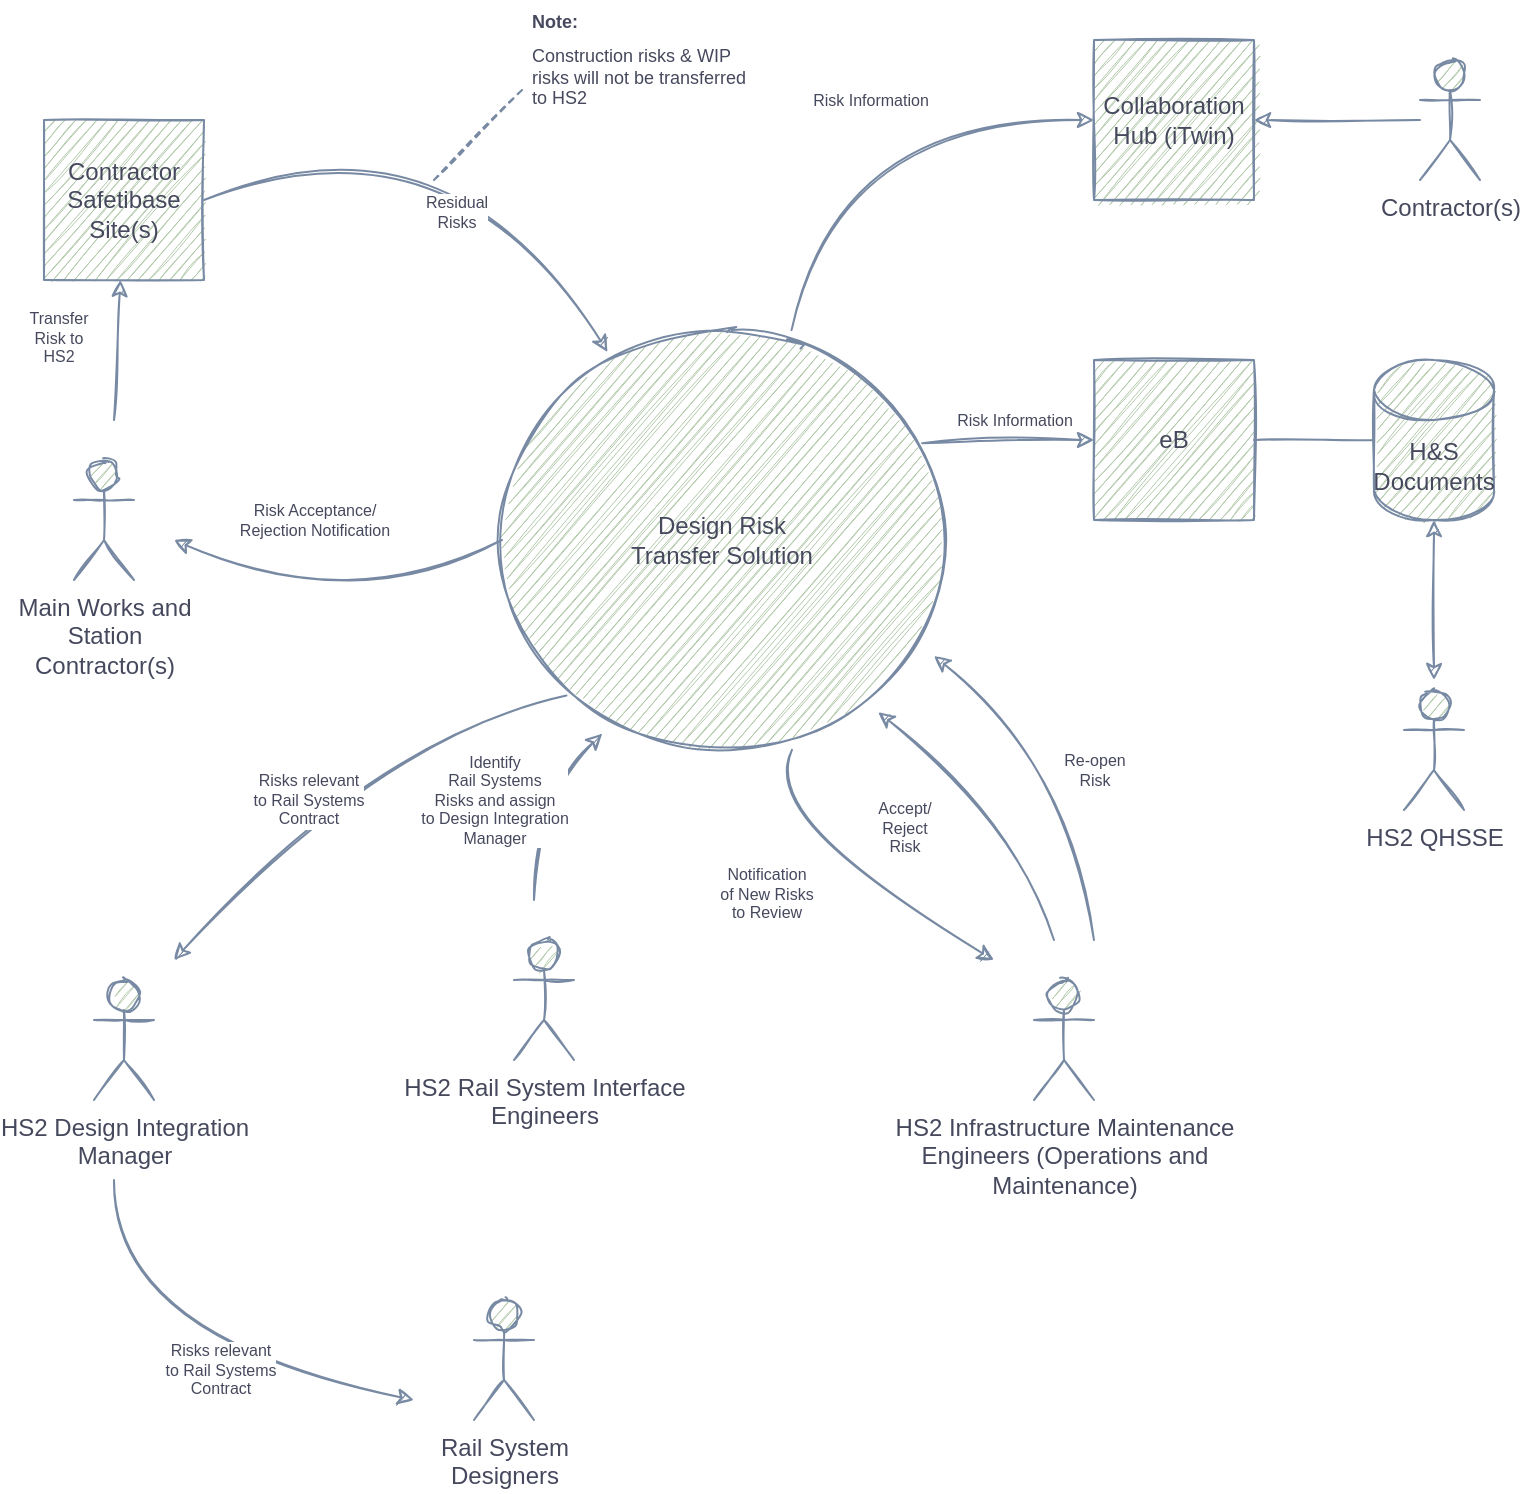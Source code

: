 <mxfile version="16.6.4" type="github" pages="4">
  <diagram id="YRAR-I3iW_ACvrK7R6hZ" name="Context Diagram">
    <mxGraphModel dx="1422" dy="794" grid="1" gridSize="10" guides="1" tooltips="1" connect="1" arrows="1" fold="1" page="1" pageScale="1" pageWidth="827" pageHeight="1169" math="0" shadow="0">
      <root>
        <mxCell id="wFlY0LyXYNupdCXruJlq-0" />
        <mxCell id="wFlY0LyXYNupdCXruJlq-1" parent="wFlY0LyXYNupdCXruJlq-0" />
        <mxCell id="-F3OcQSW__NUDzIldr5I-0" value="eB" style="whiteSpace=wrap;html=1;aspect=fixed;sketch=1;fillColor=#B2C9AB;strokeColor=#788AA3;fontColor=#46495D;" parent="wFlY0LyXYNupdCXruJlq-1" vertex="1">
          <mxGeometry x="580" y="390" width="80" height="80" as="geometry" />
        </mxCell>
        <mxCell id="-F3OcQSW__NUDzIldr5I-1" value="H&amp;amp;S&lt;br&gt;Documents" style="shape=cylinder3;whiteSpace=wrap;html=1;boundedLbl=1;backgroundOutline=1;size=15;sketch=1;fillColor=#B2C9AB;strokeColor=#788AA3;fontColor=#46495D;" parent="wFlY0LyXYNupdCXruJlq-1" vertex="1">
          <mxGeometry x="720" y="390" width="60" height="80" as="geometry" />
        </mxCell>
        <mxCell id="-F3OcQSW__NUDzIldr5I-2" value="" style="endArrow=none;html=1;rounded=0;entryX=1;entryY=0.5;entryDx=0;entryDy=0;exitX=0;exitY=0.5;exitDx=0;exitDy=0;exitPerimeter=0;sketch=1;strokeColor=#788AA3;fontColor=#46495D;" parent="wFlY0LyXYNupdCXruJlq-1" source="-F3OcQSW__NUDzIldr5I-1" target="-F3OcQSW__NUDzIldr5I-0" edge="1">
          <mxGeometry width="50" height="50" relative="1" as="geometry">
            <mxPoint x="370" y="570" as="sourcePoint" />
            <mxPoint x="420" y="520" as="targetPoint" />
          </mxGeometry>
        </mxCell>
        <mxCell id="-F3OcQSW__NUDzIldr5I-3" value="Collaboration Hub (iTwin)" style="whiteSpace=wrap;html=1;aspect=fixed;sketch=1;fillColor=#B2C9AB;strokeColor=#788AA3;fontColor=#46495D;" parent="wFlY0LyXYNupdCXruJlq-1" vertex="1">
          <mxGeometry x="580" y="230" width="80" height="80" as="geometry" />
        </mxCell>
        <mxCell id="-F3OcQSW__NUDzIldr5I-4" value="Contractor Safetibase&lt;br&gt;Site(s)" style="whiteSpace=wrap;html=1;aspect=fixed;sketch=1;fillColor=#B2C9AB;strokeColor=#788AA3;fontColor=#46495D;" parent="wFlY0LyXYNupdCXruJlq-1" vertex="1">
          <mxGeometry x="55" y="270" width="80" height="80" as="geometry" />
        </mxCell>
        <mxCell id="-F3OcQSW__NUDzIldr5I-5" value="Design Risk &lt;br&gt;Transfer Solution" style="ellipse;whiteSpace=wrap;html=1;aspect=fixed;sketch=1;fillColor=#B2C9AB;strokeColor=#788AA3;fontColor=#46495D;" parent="wFlY0LyXYNupdCXruJlq-1" vertex="1">
          <mxGeometry x="284" y="370" width="220" height="220" as="geometry" />
        </mxCell>
        <mxCell id="-F3OcQSW__NUDzIldr5I-6" value="Residual&lt;br style=&quot;font-size: 8px;&quot;&gt;Risks" style="curved=1;endArrow=classic;html=1;rounded=0;exitX=1;exitY=0.5;exitDx=0;exitDy=0;sketch=1;strokeColor=#788AA3;fontColor=#46495D;fontSize=8;" parent="wFlY0LyXYNupdCXruJlq-1" source="-F3OcQSW__NUDzIldr5I-4" target="-F3OcQSW__NUDzIldr5I-5" edge="1">
          <mxGeometry x="-0.189" y="-52" width="50" height="50" relative="1" as="geometry">
            <mxPoint x="370" y="540" as="sourcePoint" />
            <mxPoint x="420" y="490" as="targetPoint" />
            <Array as="points">
              <mxPoint x="260" y="260" />
            </Array>
            <mxPoint as="offset" />
          </mxGeometry>
        </mxCell>
        <mxCell id="-F3OcQSW__NUDzIldr5I-7" value="Risk Acceptance/&lt;br style=&quot;font-size: 8px;&quot;&gt;Rejection Notification" style="curved=1;endArrow=none;html=1;rounded=0;entryX=0;entryY=0.5;entryDx=0;entryDy=0;startArrow=classic;startFill=1;endFill=0;sketch=1;strokeColor=#788AA3;fontColor=#46495D;fontSize=8;" parent="wFlY0LyXYNupdCXruJlq-1" target="-F3OcQSW__NUDzIldr5I-5" edge="1">
          <mxGeometry x="-0.344" y="38" width="50" height="50" relative="1" as="geometry">
            <mxPoint x="120" y="480" as="sourcePoint" />
            <mxPoint x="353.96" y="424" as="targetPoint" />
            <Array as="points">
              <mxPoint x="210" y="520" />
            </Array>
            <mxPoint as="offset" />
          </mxGeometry>
        </mxCell>
        <mxCell id="-F3OcQSW__NUDzIldr5I-9" value="Transfer&lt;br style=&quot;font-size: 8px;&quot;&gt;Risk to&lt;br style=&quot;font-size: 8px;&quot;&gt;HS2" style="endArrow=classic;html=1;rounded=0;sketch=1;strokeColor=#788AA3;fontColor=#46495D;fontSize=8;" parent="wFlY0LyXYNupdCXruJlq-1" target="-F3OcQSW__NUDzIldr5I-4" edge="1">
          <mxGeometry x="0.143" y="30" width="50" height="50" relative="1" as="geometry">
            <mxPoint x="90" y="420" as="sourcePoint" />
            <mxPoint x="420" y="490" as="targetPoint" />
            <mxPoint as="offset" />
          </mxGeometry>
        </mxCell>
        <mxCell id="-F3OcQSW__NUDzIldr5I-11" value="Risk Information" style="curved=1;endArrow=classic;html=1;rounded=0;exitX=0.955;exitY=0.28;exitDx=0;exitDy=0;entryX=0;entryY=0.5;entryDx=0;entryDy=0;exitPerimeter=0;sketch=1;strokeColor=#788AA3;fontColor=#46495D;fontSize=8;" parent="wFlY0LyXYNupdCXruJlq-1" source="-F3OcQSW__NUDzIldr5I-5" target="-F3OcQSW__NUDzIldr5I-0" edge="1">
          <mxGeometry x="0.06" y="10" width="50" height="50" relative="1" as="geometry">
            <mxPoint x="533.87" y="490" as="sourcePoint" />
            <mxPoint x="706.13" y="694" as="targetPoint" />
            <Array as="points">
              <mxPoint x="530" y="430" />
            </Array>
            <mxPoint as="offset" />
          </mxGeometry>
        </mxCell>
        <mxCell id="-F3OcQSW__NUDzIldr5I-12" value="Risk Information" style="curved=1;endArrow=classic;html=1;rounded=0;exitX=0.658;exitY=0.023;exitDx=0;exitDy=0;entryX=0;entryY=0.5;entryDx=0;entryDy=0;exitPerimeter=0;sketch=1;strokeColor=#788AA3;fontColor=#46495D;fontSize=8;" parent="wFlY0LyXYNupdCXruJlq-1" source="-F3OcQSW__NUDzIldr5I-5" target="-F3OcQSW__NUDzIldr5I-3" edge="1">
          <mxGeometry x="0.06" y="10" width="50" height="50" relative="1" as="geometry">
            <mxPoint x="514.0" y="490" as="sourcePoint" />
            <mxPoint x="590" y="440" as="targetPoint" />
            <Array as="points">
              <mxPoint x="450" y="270" />
            </Array>
            <mxPoint as="offset" />
          </mxGeometry>
        </mxCell>
        <mxCell id="-F3OcQSW__NUDzIldr5I-13" value="HS2 Rail System Interface&lt;br&gt;Engineers" style="shape=umlActor;verticalLabelPosition=bottom;verticalAlign=top;html=1;outlineConnect=0;sketch=1;fillColor=#B2C9AB;strokeColor=#788AA3;fontColor=#46495D;" parent="wFlY0LyXYNupdCXruJlq-1" vertex="1">
          <mxGeometry x="290" y="680" width="30" height="60" as="geometry" />
        </mxCell>
        <mxCell id="-F3OcQSW__NUDzIldr5I-14" value="HS2 Infrastructure Maintenance&lt;br&gt;Engineers (Operations and&lt;br&gt;Maintenance)" style="shape=umlActor;verticalLabelPosition=bottom;verticalAlign=top;html=1;outlineConnect=0;sketch=1;fillColor=#B2C9AB;strokeColor=#788AA3;fontColor=#46495D;" parent="wFlY0LyXYNupdCXruJlq-1" vertex="1">
          <mxGeometry x="550" y="700" width="30" height="60" as="geometry" />
        </mxCell>
        <mxCell id="-F3OcQSW__NUDzIldr5I-15" value="Risks relevant&lt;br style=&quot;font-size: 8px;&quot;&gt;to Rail Systems &lt;br style=&quot;font-size: 8px;&quot;&gt;Contract" style="curved=1;endArrow=none;html=1;rounded=0;entryX=0;entryY=1;entryDx=0;entryDy=0;startArrow=classic;startFill=1;endFill=0;sketch=1;strokeColor=#788AA3;fontColor=#46495D;fontSize=8;" parent="wFlY0LyXYNupdCXruJlq-1" target="-F3OcQSW__NUDzIldr5I-5" edge="1">
          <mxGeometry x="-0.155" y="4" width="50" height="50" relative="1" as="geometry">
            <mxPoint x="120" y="690" as="sourcePoint" />
            <mxPoint x="294" y="490" as="targetPoint" />
            <Array as="points">
              <mxPoint x="220" y="580" />
            </Array>
            <mxPoint as="offset" />
          </mxGeometry>
        </mxCell>
        <mxCell id="-F3OcQSW__NUDzIldr5I-16" value="Notification&lt;br style=&quot;font-size: 8px;&quot;&gt;of New Risks&lt;br style=&quot;font-size: 8px;&quot;&gt;to Review" style="curved=1;endArrow=none;html=1;rounded=0;entryX=0.659;entryY=0.977;entryDx=0;entryDy=0;startArrow=classic;startFill=1;endFill=0;entryPerimeter=0;sketch=1;strokeColor=#788AA3;fontColor=#46495D;fontSize=8;" parent="wFlY0LyXYNupdCXruJlq-1" target="-F3OcQSW__NUDzIldr5I-5" edge="1">
          <mxGeometry x="0.287" y="29" width="50" height="50" relative="1" as="geometry">
            <mxPoint x="530" y="690" as="sourcePoint" />
            <mxPoint x="326.218" y="567.782" as="targetPoint" />
            <Array as="points">
              <mxPoint x="410" y="620" />
            </Array>
            <mxPoint as="offset" />
          </mxGeometry>
        </mxCell>
        <mxCell id="-F3OcQSW__NUDzIldr5I-17" value="Accept/&lt;br style=&quot;font-size: 8px;&quot;&gt;Reject&lt;br style=&quot;font-size: 8px;&quot;&gt;Risk" style="curved=1;endArrow=classic;html=1;rounded=0;entryX=0.855;entryY=0.891;entryDx=0;entryDy=0;startArrow=none;startFill=0;endFill=1;entryPerimeter=0;sketch=1;strokeColor=#788AA3;fontColor=#46495D;fontSize=8;" parent="wFlY0LyXYNupdCXruJlq-1" target="-F3OcQSW__NUDzIldr5I-5" edge="1">
          <mxGeometry x="0.378" y="37" width="50" height="50" relative="1" as="geometry">
            <mxPoint x="560" y="680" as="sourcePoint" />
            <mxPoint x="438.98" y="594.94" as="targetPoint" />
            <Array as="points">
              <mxPoint x="540" y="620" />
            </Array>
            <mxPoint as="offset" />
          </mxGeometry>
        </mxCell>
        <mxCell id="-F3OcQSW__NUDzIldr5I-18" value="HS2 QHSSE" style="shape=umlActor;verticalLabelPosition=bottom;verticalAlign=top;html=1;outlineConnect=0;rounded=0;sketch=1;fillColor=#B2C9AB;strokeColor=#788AA3;fontColor=#46495D;" parent="wFlY0LyXYNupdCXruJlq-1" vertex="1">
          <mxGeometry x="735" y="555" width="30" height="60" as="geometry" />
        </mxCell>
        <mxCell id="-F3OcQSW__NUDzIldr5I-19" value="" style="endArrow=classic;startArrow=classic;html=1;rounded=1;curved=0;entryX=0.5;entryY=1;entryDx=0;entryDy=0;entryPerimeter=0;sketch=1;strokeColor=#788AA3;fontColor=#46495D;" parent="wFlY0LyXYNupdCXruJlq-1" target="-F3OcQSW__NUDzIldr5I-1" edge="1">
          <mxGeometry width="50" height="50" relative="1" as="geometry">
            <mxPoint x="750" y="550" as="sourcePoint" />
            <mxPoint x="340" y="530" as="targetPoint" />
          </mxGeometry>
        </mxCell>
        <mxCell id="-F3OcQSW__NUDzIldr5I-20" value="Main Works and&lt;br&gt;Station&lt;br&gt;Contractor(s)" style="shape=umlActor;verticalLabelPosition=bottom;verticalAlign=top;html=1;outlineConnect=0;rounded=0;sketch=1;fillColor=#B2C9AB;strokeColor=#788AA3;fontColor=#46495D;" parent="wFlY0LyXYNupdCXruJlq-1" vertex="1">
          <mxGeometry x="70" y="440" width="30" height="60" as="geometry" />
        </mxCell>
        <mxCell id="-F3OcQSW__NUDzIldr5I-21" value="Re-open&lt;br style=&quot;font-size: 8px;&quot;&gt;Risk" style="curved=1;endArrow=classic;html=1;rounded=0;entryX=0.855;entryY=0.891;entryDx=0;entryDy=0;startArrow=none;startFill=0;endFill=1;entryPerimeter=0;sketch=1;strokeColor=#788AA3;fontColor=#46495D;fontSize=8;" parent="wFlY0LyXYNupdCXruJlq-1" edge="1">
          <mxGeometry x="-0.045" y="-12" width="50" height="50" relative="1" as="geometry">
            <mxPoint x="580" y="680" as="sourcePoint" />
            <mxPoint x="500" y="538" as="targetPoint" />
            <Array as="points">
              <mxPoint x="567.9" y="591.98" />
            </Array>
            <mxPoint as="offset" />
          </mxGeometry>
        </mxCell>
        <mxCell id="-F3OcQSW__NUDzIldr5I-23" value="Contractor(s)" style="shape=umlActor;verticalLabelPosition=bottom;verticalAlign=top;html=1;outlineConnect=0;rounded=0;sketch=1;fontColor=#46495D;strokeColor=#788AA3;fillColor=#B2C9AB;" parent="wFlY0LyXYNupdCXruJlq-1" vertex="1">
          <mxGeometry x="743" y="240" width="30" height="60" as="geometry" />
        </mxCell>
        <mxCell id="-F3OcQSW__NUDzIldr5I-24" value="" style="endArrow=classic;html=1;rounded=1;sketch=1;fontColor=#46495D;strokeColor=#788AA3;fillColor=#B2C9AB;curved=0;entryX=1;entryY=0.5;entryDx=0;entryDy=0;" parent="wFlY0LyXYNupdCXruJlq-1" source="-F3OcQSW__NUDzIldr5I-23" target="-F3OcQSW__NUDzIldr5I-3" edge="1">
          <mxGeometry width="50" height="50" relative="1" as="geometry">
            <mxPoint x="630" y="410" as="sourcePoint" />
            <mxPoint x="680" y="360" as="targetPoint" />
          </mxGeometry>
        </mxCell>
        <mxCell id="-F3OcQSW__NUDzIldr5I-25" value="&lt;h1 style=&quot;font-size: 9px;&quot;&gt;&lt;font style=&quot;font-size: 9px;&quot;&gt;Note:&lt;/font&gt;&lt;/h1&gt;&lt;div style=&quot;font-size: 9px;&quot;&gt;&lt;font style=&quot;font-size: 9px;&quot;&gt;Construction risks &amp;amp; WIP risks will not be transferred to HS2&lt;/font&gt;&lt;/div&gt;" style="text;html=1;strokeColor=none;fillColor=none;spacing=5;spacingTop=-20;whiteSpace=wrap;overflow=hidden;rounded=0;sketch=1;fontColor=#46495D;fontSize=9;" parent="wFlY0LyXYNupdCXruJlq-1" vertex="1">
          <mxGeometry x="294" y="220" width="120" height="70" as="geometry" />
        </mxCell>
        <mxCell id="-F3OcQSW__NUDzIldr5I-26" value="" style="endArrow=none;dashed=1;html=1;rounded=1;fontSize=11;curved=0;sketch=1;strokeColor=#788AA3;fontColor=#46495D;entryX=0;entryY=0.5;entryDx=0;entryDy=0;" parent="wFlY0LyXYNupdCXruJlq-1" target="-F3OcQSW__NUDzIldr5I-25" edge="1">
          <mxGeometry width="50" height="50" relative="1" as="geometry">
            <mxPoint x="250" y="300" as="sourcePoint" />
            <mxPoint x="300" y="230" as="targetPoint" />
          </mxGeometry>
        </mxCell>
        <mxCell id="-F3OcQSW__NUDzIldr5I-27" value="HS2 Design Integration&lt;br&gt;Manager" style="shape=umlActor;verticalLabelPosition=bottom;verticalAlign=top;html=1;outlineConnect=0;rounded=0;sketch=1;fontColor=#46495D;strokeColor=#788AA3;fillColor=#B2C9AB;" parent="wFlY0LyXYNupdCXruJlq-1" vertex="1">
          <mxGeometry x="80" y="700" width="30" height="60" as="geometry" />
        </mxCell>
        <mxCell id="-F3OcQSW__NUDzIldr5I-28" value="Identify&lt;br style=&quot;font-size: 8px&quot;&gt;Rail Systems&lt;br style=&quot;font-size: 8px&quot;&gt;Risks and assign&lt;br&gt;to Design Integration&lt;br&gt;Manager" style="curved=1;endArrow=none;html=1;rounded=0;startArrow=classic;startFill=1;endFill=0;sketch=1;strokeColor=#788AA3;fontColor=#46495D;exitX=0.228;exitY=0.94;exitDx=0;exitDy=0;exitPerimeter=0;fontSize=8;" parent="wFlY0LyXYNupdCXruJlq-1" source="-F3OcQSW__NUDzIldr5I-5" edge="1">
          <mxGeometry x="-0.024" y="-20" width="50" height="50" relative="1" as="geometry">
            <mxPoint x="130" y="700" as="sourcePoint" />
            <mxPoint x="300" y="660" as="targetPoint" />
            <Array as="points">
              <mxPoint x="300" y="610" />
            </Array>
            <mxPoint as="offset" />
          </mxGeometry>
        </mxCell>
        <mxCell id="-F3OcQSW__NUDzIldr5I-31" value="Rail System&lt;br&gt;Designers" style="shape=umlActor;verticalLabelPosition=bottom;verticalAlign=top;html=1;outlineConnect=0;rounded=0;sketch=1;fontColor=#46495D;strokeColor=#788AA3;fillColor=#B2C9AB;" parent="wFlY0LyXYNupdCXruJlq-1" vertex="1">
          <mxGeometry x="270" y="860" width="30" height="60" as="geometry" />
        </mxCell>
        <mxCell id="-F3OcQSW__NUDzIldr5I-34" value="Risks relevant&lt;br style=&quot;font-size: 8px;&quot;&gt;to Rail Systems &lt;br style=&quot;font-size: 8px;&quot;&gt;Contract" style="curved=1;endArrow=none;html=1;rounded=0;startArrow=classic;startFill=1;endFill=0;sketch=1;strokeColor=#788AA3;fontColor=#46495D;fontSize=8;" parent="wFlY0LyXYNupdCXruJlq-1" edge="1">
          <mxGeometry x="-0.155" y="4" width="50" height="50" relative="1" as="geometry">
            <mxPoint x="240" y="910" as="sourcePoint" />
            <mxPoint x="90" y="800" as="targetPoint" />
            <Array as="points">
              <mxPoint x="90" y="880" />
            </Array>
            <mxPoint as="offset" />
          </mxGeometry>
        </mxCell>
      </root>
    </mxGraphModel>
  </diagram>
  <diagram id="GNbTltN_QR_Pi61CCpcw" name="Conceptual Data Model">
    <mxGraphModel dx="1422" dy="794" grid="1" gridSize="10" guides="1" tooltips="1" connect="1" arrows="1" fold="1" page="1" pageScale="1" pageWidth="827" pageHeight="1169" math="0" shadow="0">
      <root>
        <mxCell id="tjthlRiT6SvBU4lU26qR-0" />
        <mxCell id="tjthlRiT6SvBU4lU26qR-1" parent="tjthlRiT6SvBU4lU26qR-0" />
        <mxCell id="tjthlRiT6SvBU4lU26qR-6" value="Discipline" style="swimlane;fontStyle=0;childLayout=stackLayout;horizontal=1;startSize=30;horizontalStack=0;resizeParent=1;resizeParentMax=0;resizeLast=0;collapsible=1;marginBottom=0;rounded=0;sketch=1;fillColor=#B2C9AB;strokeColor=#788AA3;fontColor=#46495D;" parent="tjthlRiT6SvBU4lU26qR-1" vertex="1">
          <mxGeometry x="180" y="635" width="140" height="60" as="geometry" />
        </mxCell>
        <mxCell id="tjthlRiT6SvBU4lU26qR-7" value="Work Package" style="swimlane;fontStyle=0;childLayout=stackLayout;horizontal=1;startSize=30;horizontalStack=0;resizeParent=1;resizeParentMax=0;resizeLast=0;collapsible=1;marginBottom=0;rounded=0;sketch=1;fillColor=#B2C9AB;strokeColor=#788AA3;fontColor=#46495D;" parent="tjthlRiT6SvBU4lU26qR-1" vertex="1">
          <mxGeometry x="180" y="755" width="140" height="60" as="geometry" />
        </mxCell>
        <mxCell id="tjthlRiT6SvBU4lU26qR-8" value="Asset" style="swimlane;fontStyle=0;childLayout=stackLayout;horizontal=1;startSize=30;horizontalStack=0;resizeParent=1;resizeParentMax=0;resizeLast=0;collapsible=1;marginBottom=0;rounded=0;sketch=1;fillColor=#B2C9AB;strokeColor=#788AA3;fontColor=#46495D;" parent="tjthlRiT6SvBU4lU26qR-1" vertex="1">
          <mxGeometry x="150" y="250" width="140" height="60" as="geometry" />
        </mxCell>
        <mxCell id="tjthlRiT6SvBU4lU26qR-9" value="Phase" style="swimlane;fontStyle=0;childLayout=stackLayout;horizontal=1;startSize=30;horizontalStack=0;resizeParent=1;resizeParentMax=0;resizeLast=0;collapsible=1;marginBottom=0;rounded=0;sketch=1;fillColor=#B2C9AB;strokeColor=#788AA3;fontColor=#46495D;" parent="tjthlRiT6SvBU4lU26qR-1" vertex="1">
          <mxGeometry x="520" y="635" width="140" height="60" as="geometry" />
        </mxCell>
        <mxCell id="tjthlRiT6SvBU4lU26qR-12" value="Risk" style="swimlane;fontStyle=0;childLayout=stackLayout;horizontal=1;startSize=30;horizontalStack=0;resizeParent=1;resizeParentMax=0;resizeLast=0;collapsible=1;marginBottom=0;rounded=0;sketch=1;fillColor=#B2C9AB;strokeColor=#788AA3;fontColor=#46495D;" parent="tjthlRiT6SvBU4lU26qR-1" vertex="1">
          <mxGeometry x="150" y="430" width="140" height="90" as="geometry" />
        </mxCell>
        <mxCell id="tjthlRiT6SvBU4lU26qR-14" value="status" style="text;strokeColor=none;fillColor=none;align=left;verticalAlign=middle;spacingLeft=4;spacingRight=4;overflow=hidden;points=[[0,0.5],[1,0.5]];portConstraint=eastwest;rotatable=0;rounded=0;sketch=1;fontColor=#46495D;" parent="tjthlRiT6SvBU4lU26qR-12" vertex="1">
          <mxGeometry y="30" width="140" height="30" as="geometry" />
        </mxCell>
        <mxCell id="tjthlRiT6SvBU4lU26qR-13" value="owner" style="text;strokeColor=none;fillColor=none;align=left;verticalAlign=middle;spacingLeft=4;spacingRight=4;overflow=hidden;points=[[0,0.5],[1,0.5]];portConstraint=eastwest;rotatable=0;rounded=0;sketch=1;fontColor=#46495D;" parent="tjthlRiT6SvBU4lU26qR-12" vertex="1">
          <mxGeometry y="60" width="140" height="30" as="geometry" />
        </mxCell>
        <mxCell id="tjthlRiT6SvBU4lU26qR-16" value="" style="endArrow=none;html=1;rounded=1;sketch=1;curved=0;entryX=0.5;entryY=1;entryDx=0;entryDy=0;strokeColor=#788AA3;fontColor=#46495D;exitX=0.5;exitY=0;exitDx=0;exitDy=0;" parent="tjthlRiT6SvBU4lU26qR-1" source="tjthlRiT6SvBU4lU26qR-12" target="tjthlRiT6SvBU4lU26qR-8" edge="1">
          <mxGeometry width="50" height="50" relative="1" as="geometry">
            <mxPoint x="250" y="470" as="sourcePoint" />
            <mxPoint x="430" y="545" as="targetPoint" />
          </mxGeometry>
        </mxCell>
        <mxCell id="tjthlRiT6SvBU4lU26qR-17" value="Contract" style="swimlane;fontStyle=0;childLayout=stackLayout;horizontal=1;startSize=30;horizontalStack=0;resizeParent=1;resizeParentMax=0;resizeLast=0;collapsible=1;marginBottom=0;rounded=0;sketch=1;fillColor=#B2C9AB;strokeColor=#788AA3;fontColor=#46495D;" parent="tjthlRiT6SvBU4lU26qR-1" vertex="1">
          <mxGeometry x="530" y="120" width="140" height="60" as="geometry" />
        </mxCell>
        <mxCell id="eb6OVJgZ2Ok7Y7tROxmm-0" value="CDM Contract" style="swimlane;fontStyle=0;childLayout=stackLayout;horizontal=1;startSize=30;horizontalStack=0;resizeParent=1;resizeParentMax=0;resizeLast=0;collapsible=1;marginBottom=0;rounded=0;sketch=1;fillColor=#B2C9AB;strokeColor=#788AA3;fontColor=#46495D;" vertex="1" parent="tjthlRiT6SvBU4lU26qR-1">
          <mxGeometry x="430" y="250" width="140" height="60" as="geometry" />
        </mxCell>
        <mxCell id="eb6OVJgZ2Ok7Y7tROxmm-1" value="Rail Systems Contract" style="swimlane;fontStyle=0;childLayout=stackLayout;horizontal=1;startSize=30;horizontalStack=0;resizeParent=1;resizeParentMax=0;resizeLast=0;collapsible=1;marginBottom=0;rounded=0;sketch=1;fillColor=#B2C9AB;strokeColor=#788AA3;fontColor=#46495D;" vertex="1" parent="tjthlRiT6SvBU4lU26qR-1">
          <mxGeometry x="640" y="250" width="140" height="60" as="geometry" />
        </mxCell>
        <mxCell id="eb6OVJgZ2Ok7Y7tROxmm-4" value="" style="endArrow=block;endSize=16;endFill=0;html=1;rounded=0;entryX=0.5;entryY=1;entryDx=0;entryDy=0;exitX=0.5;exitY=0;exitDx=0;exitDy=0;sketch=1;strokeColor=#788AA3;fontColor=#46495D;" edge="1" parent="tjthlRiT6SvBU4lU26qR-1" source="eb6OVJgZ2Ok7Y7tROxmm-0" target="tjthlRiT6SvBU4lU26qR-17">
          <mxGeometry x="0.294" width="160" relative="1" as="geometry">
            <mxPoint x="500" y="250" as="sourcePoint" />
            <mxPoint x="600" y="180" as="targetPoint" />
            <Array as="points">
              <mxPoint x="500" y="220" />
              <mxPoint x="600" y="220" />
            </Array>
            <mxPoint as="offset" />
          </mxGeometry>
        </mxCell>
        <mxCell id="eb6OVJgZ2Ok7Y7tROxmm-5" value="" style="endArrow=block;endSize=16;endFill=0;html=1;rounded=0;exitX=0.5;exitY=0;exitDx=0;exitDy=0;sketch=1;strokeColor=#788AA3;fontColor=#46495D;" edge="1" parent="tjthlRiT6SvBU4lU26qR-1" source="eb6OVJgZ2Ok7Y7tROxmm-1">
          <mxGeometry width="160" relative="1" as="geometry">
            <mxPoint x="510" y="260" as="sourcePoint" />
            <mxPoint x="600" y="180" as="targetPoint" />
            <Array as="points">
              <mxPoint x="710" y="220" />
              <mxPoint x="600" y="220" />
            </Array>
          </mxGeometry>
        </mxCell>
      </root>
    </mxGraphModel>
  </diagram>
  <diagram id="P0Q0Dh8dGLzdw9pTFKUD" name="High Level Design">
    <mxGraphModel dx="1422" dy="794" grid="1" gridSize="10" guides="1" tooltips="1" connect="1" arrows="1" fold="1" page="1" pageScale="1" pageWidth="827" pageHeight="1169" math="0" shadow="0">
      <root>
        <mxCell id="0" />
        <mxCell id="1" parent="0" />
        <mxCell id="5cnQQsP4ZjTapmYf6CFi-1" value="eB" style="whiteSpace=wrap;html=1;aspect=fixed;sketch=1;fillColor=#B2C9AB;strokeColor=#788AA3;fontColor=#46495D;" parent="1" vertex="1">
          <mxGeometry x="580" y="390" width="80" height="80" as="geometry" />
        </mxCell>
        <mxCell id="5cnQQsP4ZjTapmYf6CFi-2" value="H&amp;amp;S&lt;br&gt;Documents" style="shape=cylinder3;whiteSpace=wrap;html=1;boundedLbl=1;backgroundOutline=1;size=15;sketch=1;fillColor=#B2C9AB;strokeColor=#788AA3;fontColor=#46495D;" parent="1" vertex="1">
          <mxGeometry x="720" y="390" width="60" height="80" as="geometry" />
        </mxCell>
        <mxCell id="5cnQQsP4ZjTapmYf6CFi-3" value="" style="endArrow=none;html=1;rounded=0;entryX=1;entryY=0.5;entryDx=0;entryDy=0;exitX=0;exitY=0.5;exitDx=0;exitDy=0;exitPerimeter=0;sketch=1;strokeColor=#788AA3;fontColor=#46495D;" parent="1" source="5cnQQsP4ZjTapmYf6CFi-2" target="5cnQQsP4ZjTapmYf6CFi-1" edge="1">
          <mxGeometry width="50" height="50" relative="1" as="geometry">
            <mxPoint x="370" y="570" as="sourcePoint" />
            <mxPoint x="420" y="520" as="targetPoint" />
          </mxGeometry>
        </mxCell>
        <mxCell id="5cnQQsP4ZjTapmYf6CFi-4" value="Collaboration Hub (iTwin)" style="whiteSpace=wrap;html=1;aspect=fixed;sketch=1;fillColor=#B2C9AB;strokeColor=#788AA3;fontColor=#46495D;" parent="1" vertex="1">
          <mxGeometry x="580" y="230" width="80" height="80" as="geometry" />
        </mxCell>
        <mxCell id="5cnQQsP4ZjTapmYf6CFi-5" value="Contractor Safetibase&lt;br&gt;Site(s)" style="whiteSpace=wrap;html=1;aspect=fixed;sketch=1;fillColor=#B2C9AB;strokeColor=#788AA3;fontColor=#46495D;" parent="1" vertex="1">
          <mxGeometry x="60" y="310" width="80" height="80" as="geometry" />
        </mxCell>
        <mxCell id="5cnQQsP4ZjTapmYf6CFi-6" value="Design Risk &lt;br&gt;Transfer Solution" style="ellipse;whiteSpace=wrap;html=1;aspect=fixed;sketch=1;fillColor=#B2C9AB;strokeColor=#788AA3;fontColor=#46495D;" parent="1" vertex="1">
          <mxGeometry x="284" y="370" width="220" height="220" as="geometry" />
        </mxCell>
        <mxCell id="5cnQQsP4ZjTapmYf6CFi-7" value="Residual&lt;br style=&quot;font-size: 8px;&quot;&gt;Risks" style="curved=1;endArrow=classic;html=1;rounded=0;exitX=1;exitY=0.5;exitDx=0;exitDy=0;exitPerimeter=0;sketch=1;strokeColor=#788AA3;fontColor=#46495D;fontSize=8;" parent="1" source="5cnQQsP4ZjTapmYf6CFi-12" target="5cnQQsP4ZjTapmYf6CFi-6" edge="1">
          <mxGeometry x="-0.189" y="-52" width="50" height="50" relative="1" as="geometry">
            <mxPoint x="370" y="540" as="sourcePoint" />
            <mxPoint x="420" y="490" as="targetPoint" />
            <Array as="points">
              <mxPoint x="260" y="260" />
            </Array>
            <mxPoint as="offset" />
          </mxGeometry>
        </mxCell>
        <mxCell id="5cnQQsP4ZjTapmYf6CFi-9" value="Risk Acceptance/&lt;br style=&quot;font-size: 8px;&quot;&gt;Rejection Notification" style="curved=1;endArrow=none;html=1;rounded=0;entryX=0;entryY=0.5;entryDx=0;entryDy=0;startArrow=classic;startFill=1;endFill=0;exitX=1;exitY=0.5;exitDx=0;exitDy=0;sketch=1;strokeColor=#788AA3;fontColor=#46495D;fontSize=8;" parent="1" target="5cnQQsP4ZjTapmYf6CFi-6" edge="1">
          <mxGeometry x="-0.107" y="-15" width="50" height="50" relative="1" as="geometry">
            <mxPoint x="140" y="500" as="sourcePoint" />
            <mxPoint x="353.96" y="424" as="targetPoint" />
            <Array as="points">
              <mxPoint x="210" y="520" />
            </Array>
            <mxPoint as="offset" />
          </mxGeometry>
        </mxCell>
        <mxCell id="5cnQQsP4ZjTapmYf6CFi-12" value="SharePoint" style="shape=cylinder3;whiteSpace=wrap;html=1;boundedLbl=1;backgroundOutline=1;size=15;sketch=1;fillColor=#B2C9AB;strokeColor=#788AA3;fontColor=#46495D;" parent="1" vertex="1">
          <mxGeometry x="70" y="170" width="60" height="80" as="geometry" />
        </mxCell>
        <mxCell id="5cnQQsP4ZjTapmYf6CFi-13" value="Transfer&lt;br style=&quot;font-size: 8px;&quot;&gt;Risk to&lt;br style=&quot;font-size: 8px;&quot;&gt;HS2" style="endArrow=classic;html=1;rounded=0;exitX=0.5;exitY=0;exitDx=0;exitDy=0;sketch=1;strokeColor=#788AA3;fontColor=#46495D;fontSize=8;" parent="1" target="5cnQQsP4ZjTapmYf6CFi-5" edge="1">
          <mxGeometry x="0.143" y="30" width="50" height="50" relative="1" as="geometry">
            <mxPoint x="100" y="460" as="sourcePoint" />
            <mxPoint x="420" y="490" as="targetPoint" />
            <mxPoint as="offset" />
          </mxGeometry>
        </mxCell>
        <mxCell id="5cnQQsP4ZjTapmYf6CFi-14" value="" style="endArrow=classic;html=1;rounded=0;exitX=0.5;exitY=0;exitDx=0;exitDy=0;entryX=0.5;entryY=1;entryDx=0;entryDy=0;entryPerimeter=0;sketch=1;strokeColor=#788AA3;fontColor=#46495D;" parent="1" source="5cnQQsP4ZjTapmYf6CFi-5" target="5cnQQsP4ZjTapmYf6CFi-12" edge="1">
          <mxGeometry width="50" height="50" relative="1" as="geometry">
            <mxPoint x="370" y="540" as="sourcePoint" />
            <mxPoint x="420" y="490" as="targetPoint" />
          </mxGeometry>
        </mxCell>
        <mxCell id="5cnQQsP4ZjTapmYf6CFi-17" value="Risk Information" style="curved=1;endArrow=classic;html=1;rounded=0;exitX=0.955;exitY=0.28;exitDx=0;exitDy=0;entryX=0;entryY=0.5;entryDx=0;entryDy=0;exitPerimeter=0;sketch=1;strokeColor=#788AA3;fontColor=#46495D;fontSize=8;" parent="1" source="5cnQQsP4ZjTapmYf6CFi-6" target="5cnQQsP4ZjTapmYf6CFi-1" edge="1">
          <mxGeometry x="0.06" y="10" width="50" height="50" relative="1" as="geometry">
            <mxPoint x="533.87" y="490" as="sourcePoint" />
            <mxPoint x="706.13" y="694" as="targetPoint" />
            <Array as="points">
              <mxPoint x="530" y="430" />
            </Array>
            <mxPoint as="offset" />
          </mxGeometry>
        </mxCell>
        <mxCell id="5cnQQsP4ZjTapmYf6CFi-18" value="Risk Information" style="curved=1;endArrow=classic;html=1;rounded=0;exitX=0.658;exitY=0.023;exitDx=0;exitDy=0;entryX=0;entryY=0.5;entryDx=0;entryDy=0;exitPerimeter=0;sketch=1;strokeColor=#788AA3;fontColor=#46495D;fontSize=8;" parent="1" source="5cnQQsP4ZjTapmYf6CFi-6" target="5cnQQsP4ZjTapmYf6CFi-4" edge="1">
          <mxGeometry x="0.06" y="10" width="50" height="50" relative="1" as="geometry">
            <mxPoint x="514.0" y="490" as="sourcePoint" />
            <mxPoint x="590" y="440" as="targetPoint" />
            <Array as="points">
              <mxPoint x="450" y="270" />
            </Array>
            <mxPoint as="offset" />
          </mxGeometry>
        </mxCell>
        <mxCell id="5cnQQsP4ZjTapmYf6CFi-19" value="HS2 Design Integration &lt;br&gt;Manager (Chief &lt;br&gt;Engineers Group)" style="shape=umlActor;verticalLabelPosition=bottom;verticalAlign=top;html=1;outlineConnect=0;sketch=1;fillColor=#B2C9AB;strokeColor=#788AA3;fontColor=#46495D;" parent="1" vertex="1">
          <mxGeometry x="290" y="680" width="30" height="60" as="geometry" />
        </mxCell>
        <mxCell id="5cnQQsP4ZjTapmYf6CFi-20" value="HS2 Infrastructure Maintenance&lt;br&gt;Engineers (Operations and&lt;br&gt;Maintenance)" style="shape=umlActor;verticalLabelPosition=bottom;verticalAlign=top;html=1;outlineConnect=0;sketch=1;fillColor=#B2C9AB;strokeColor=#788AA3;fontColor=#46495D;" parent="1" vertex="1">
          <mxGeometry x="500" y="680" width="30" height="60" as="geometry" />
        </mxCell>
        <mxCell id="5cnQQsP4ZjTapmYf6CFi-21" value="Risks relevant&lt;br style=&quot;font-size: 8px;&quot;&gt;to Rail Systems &lt;br style=&quot;font-size: 8px;&quot;&gt;Contract" style="curved=1;endArrow=none;html=1;rounded=0;entryX=0;entryY=1;entryDx=0;entryDy=0;startArrow=classic;startFill=1;endFill=0;sketch=1;strokeColor=#788AA3;fontColor=#46495D;fontSize=8;" parent="1" target="5cnQQsP4ZjTapmYf6CFi-6" edge="1">
          <mxGeometry x="-0.155" y="4" width="50" height="50" relative="1" as="geometry">
            <mxPoint x="120" y="690" as="sourcePoint" />
            <mxPoint x="294" y="490" as="targetPoint" />
            <Array as="points">
              <mxPoint x="220" y="580" />
            </Array>
            <mxPoint as="offset" />
          </mxGeometry>
        </mxCell>
        <mxCell id="5cnQQsP4ZjTapmYf6CFi-22" value="Notification&lt;br style=&quot;font-size: 8px;&quot;&gt;of New Risks&lt;br style=&quot;font-size: 8px;&quot;&gt;to Review" style="curved=1;endArrow=none;html=1;rounded=0;entryX=0.659;entryY=0.977;entryDx=0;entryDy=0;startArrow=classic;startFill=1;endFill=0;entryPerimeter=0;sketch=1;strokeColor=#788AA3;fontColor=#46495D;fontSize=8;" parent="1" target="5cnQQsP4ZjTapmYf6CFi-6" edge="1">
          <mxGeometry x="0.287" y="29" width="50" height="50" relative="1" as="geometry">
            <mxPoint x="490" y="690" as="sourcePoint" />
            <mxPoint x="326.218" y="567.782" as="targetPoint" />
            <Array as="points">
              <mxPoint x="410" y="620" />
            </Array>
            <mxPoint as="offset" />
          </mxGeometry>
        </mxCell>
        <mxCell id="5cnQQsP4ZjTapmYf6CFi-23" value="Accept/&lt;br style=&quot;font-size: 8px;&quot;&gt;Reject&lt;br style=&quot;font-size: 8px;&quot;&gt;Risk" style="curved=1;endArrow=classic;html=1;rounded=0;entryX=0.855;entryY=0.891;entryDx=0;entryDy=0;startArrow=none;startFill=0;endFill=1;entryPerimeter=0;sketch=1;strokeColor=#788AA3;fontColor=#46495D;fontSize=8;" parent="1" target="5cnQQsP4ZjTapmYf6CFi-6" edge="1">
          <mxGeometry x="0.378" y="37" width="50" height="50" relative="1" as="geometry">
            <mxPoint x="530" y="660" as="sourcePoint" />
            <mxPoint x="438.98" y="594.94" as="targetPoint" />
            <Array as="points">
              <mxPoint x="540" y="620" />
            </Array>
            <mxPoint as="offset" />
          </mxGeometry>
        </mxCell>
        <mxCell id="5cnQQsP4ZjTapmYf6CFi-26" value="HS2 QHSSE" style="shape=umlActor;verticalLabelPosition=bottom;verticalAlign=top;html=1;outlineConnect=0;rounded=0;sketch=1;fillColor=#B2C9AB;strokeColor=#788AA3;fontColor=#46495D;" parent="1" vertex="1">
          <mxGeometry x="735" y="555" width="30" height="60" as="geometry" />
        </mxCell>
        <mxCell id="5cnQQsP4ZjTapmYf6CFi-27" value="" style="endArrow=classic;startArrow=classic;html=1;rounded=1;curved=0;entryX=0.5;entryY=1;entryDx=0;entryDy=0;entryPerimeter=0;sketch=1;strokeColor=#788AA3;fontColor=#46495D;" parent="1" target="5cnQQsP4ZjTapmYf6CFi-2" edge="1">
          <mxGeometry width="50" height="50" relative="1" as="geometry">
            <mxPoint x="750" y="550" as="sourcePoint" />
            <mxPoint x="340" y="530" as="targetPoint" />
          </mxGeometry>
        </mxCell>
        <mxCell id="5cnQQsP4ZjTapmYf6CFi-28" value="Main Works &lt;br&gt;Contractor(s)" style="shape=umlActor;verticalLabelPosition=bottom;verticalAlign=top;html=1;outlineConnect=0;rounded=0;sketch=1;fillColor=#B2C9AB;strokeColor=#788AA3;fontColor=#46495D;" parent="1" vertex="1">
          <mxGeometry x="85" y="470" width="30" height="60" as="geometry" />
        </mxCell>
        <mxCell id="5cnQQsP4ZjTapmYf6CFi-30" value="Re-open&lt;br style=&quot;font-size: 8px;&quot;&gt;Risk" style="curved=1;endArrow=classic;html=1;rounded=0;entryX=0.855;entryY=0.891;entryDx=0;entryDy=0;startArrow=none;startFill=0;endFill=1;entryPerimeter=0;sketch=1;strokeColor=#788AA3;fontColor=#46495D;fontSize=8;" parent="1" edge="1">
          <mxGeometry x="-0.045" y="-12" width="50" height="50" relative="1" as="geometry">
            <mxPoint x="540" y="680" as="sourcePoint" />
            <mxPoint x="500.0" y="538" as="targetPoint" />
            <Array as="points">
              <mxPoint x="567.9" y="591.98" />
            </Array>
            <mxPoint as="offset" />
          </mxGeometry>
        </mxCell>
        <mxCell id="5cnQQsP4ZjTapmYf6CFi-32" value="Transfer&lt;br style=&quot;font-size: 8px;&quot;&gt;Risk back&lt;br style=&quot;font-size: 8px;&quot;&gt;to self" style="curved=1;endArrow=none;html=1;rounded=0;startArrow=classic;startFill=1;endFill=0;exitX=0.75;exitY=1;exitDx=0;exitDy=0;sketch=1;strokeColor=#788AA3;fontColor=#46495D;fontSize=8;" parent="1" source="5cnQQsP4ZjTapmYf6CFi-5" edge="1">
          <mxGeometry x="-0.013" y="21" width="50" height="50" relative="1" as="geometry">
            <mxPoint x="150" y="510" as="sourcePoint" />
            <mxPoint x="120" y="470" as="targetPoint" />
            <Array as="points">
              <mxPoint x="170" y="440" />
            </Array>
            <mxPoint as="offset" />
          </mxGeometry>
        </mxCell>
        <mxCell id="liEsboQ4P11bRvQCuhpm-3" value="Contractor(s)" style="shape=umlActor;verticalLabelPosition=bottom;verticalAlign=top;html=1;outlineConnect=0;rounded=0;sketch=1;fontColor=#46495D;strokeColor=#788AA3;fillColor=#B2C9AB;" parent="1" vertex="1">
          <mxGeometry x="743" y="240" width="30" height="60" as="geometry" />
        </mxCell>
        <mxCell id="liEsboQ4P11bRvQCuhpm-4" value="" style="endArrow=classic;html=1;rounded=1;sketch=1;fontColor=#46495D;strokeColor=#788AA3;fillColor=#B2C9AB;curved=0;entryX=1;entryY=0.5;entryDx=0;entryDy=0;" parent="1" source="liEsboQ4P11bRvQCuhpm-3" target="5cnQQsP4ZjTapmYf6CFi-4" edge="1">
          <mxGeometry width="50" height="50" relative="1" as="geometry">
            <mxPoint x="630" y="410" as="sourcePoint" />
            <mxPoint x="680" y="360" as="targetPoint" />
          </mxGeometry>
        </mxCell>
        <mxCell id="liEsboQ4P11bRvQCuhpm-1" value="&lt;h1 style=&quot;font-size: 9px;&quot;&gt;&lt;font style=&quot;font-size: 9px;&quot;&gt;Note:&lt;/font&gt;&lt;/h1&gt;&lt;div style=&quot;font-size: 9px;&quot;&gt;&lt;font style=&quot;font-size: 9px;&quot;&gt;Construction risks &amp;amp; WIP risks will not be transferred to HS2&lt;/font&gt;&lt;/div&gt;" style="text;html=1;strokeColor=none;fillColor=none;spacing=5;spacingTop=-20;whiteSpace=wrap;overflow=hidden;rounded=0;sketch=1;fontColor=#46495D;fontSize=9;" parent="1" vertex="1">
          <mxGeometry x="294" y="170" width="120" height="70" as="geometry" />
        </mxCell>
        <mxCell id="liEsboQ4P11bRvQCuhpm-5" value="" style="endArrow=none;dashed=1;html=1;rounded=1;fontSize=11;curved=0;sketch=1;strokeColor=#788AA3;fontColor=#46495D;" parent="1" edge="1">
          <mxGeometry width="50" height="50" relative="1" as="geometry">
            <mxPoint x="240" y="270" as="sourcePoint" />
            <mxPoint x="300" y="230" as="targetPoint" />
          </mxGeometry>
        </mxCell>
        <mxCell id="AXUXqPsrRpGDlNEDwtBo-3" value="Rail System&lt;br&gt;Designers" style="shape=umlActor;verticalLabelPosition=bottom;verticalAlign=top;html=1;outlineConnect=0;rounded=0;sketch=1;fontColor=#46495D;strokeColor=#788AA3;fillColor=#B2C9AB;" parent="1" vertex="1">
          <mxGeometry x="80" y="700" width="30" height="60" as="geometry" />
        </mxCell>
        <mxCell id="AXUXqPsrRpGDlNEDwtBo-4" value="Identify&lt;br style=&quot;font-size: 8px;&quot;&gt;Rail Systems&lt;br style=&quot;font-size: 8px;&quot;&gt;Risks" style="curved=1;endArrow=none;html=1;rounded=0;startArrow=classic;startFill=1;endFill=0;sketch=1;strokeColor=#788AA3;fontColor=#46495D;exitX=0.228;exitY=0.94;exitDx=0;exitDy=0;exitPerimeter=0;fontSize=8;" parent="1" source="5cnQQsP4ZjTapmYf6CFi-6" edge="1">
          <mxGeometry x="-0.024" width="50" height="50" relative="1" as="geometry">
            <mxPoint x="130" y="700" as="sourcePoint" />
            <mxPoint x="300" y="660" as="targetPoint" />
            <Array as="points">
              <mxPoint x="300" y="610" />
            </Array>
            <mxPoint as="offset" />
          </mxGeometry>
        </mxCell>
      </root>
    </mxGraphModel>
  </diagram>
  <diagram id="LcxkQeNiOd2DVYdwk_hV" name="Page-4">
    <mxGraphModel dx="1422" dy="794" grid="1" gridSize="10" guides="1" tooltips="1" connect="1" arrows="1" fold="1" page="1" pageScale="1" pageWidth="827" pageHeight="1169" math="0" shadow="0">
      <root>
        <mxCell id="NEUEdsQqPpQnwkxKzsq--0" />
        <mxCell id="NEUEdsQqPpQnwkxKzsq--1" parent="NEUEdsQqPpQnwkxKzsq--0" />
      </root>
    </mxGraphModel>
  </diagram>
</mxfile>
